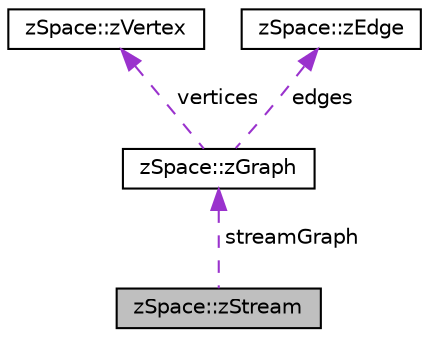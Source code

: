 digraph "zSpace::zStream"
{
 // LATEX_PDF_SIZE
  edge [fontname="Helvetica",fontsize="10",labelfontname="Helvetica",labelfontsize="10"];
  node [fontname="Helvetica",fontsize="10",shape=record];
  Node1 [label="zSpace::zStream",height=0.2,width=0.4,color="black", fillcolor="grey75", style="filled", fontcolor="black",tooltip=" "];
  Node2 -> Node1 [dir="back",color="darkorchid3",fontsize="10",style="dashed",label=" streamGraph" ,fontname="Helvetica"];
  Node2 [label="zSpace::zGraph",height=0.2,width=0.4,color="black", fillcolor="white", style="filled",URL="$classz_space_1_1z_graph.html",tooltip="A half edge graph class."];
  Node3 -> Node2 [dir="back",color="darkorchid3",fontsize="10",style="dashed",label=" vertices" ,fontname="Helvetica"];
  Node3 [label="zSpace::zVertex",height=0.2,width=0.4,color="black", fillcolor="white", style="filled",URL="$classz_space_1_1z_vertex.html",tooltip="A vertex class to hold vertex information of a half-edge data structure."];
  Node4 -> Node2 [dir="back",color="darkorchid3",fontsize="10",style="dashed",label=" edges" ,fontname="Helvetica"];
  Node4 [label="zSpace::zEdge",height=0.2,width=0.4,color="black", fillcolor="white", style="filled",URL="$classz_space_1_1z_edge.html",tooltip="An edge class to hold edge information of a half-edge data structure."];
}
